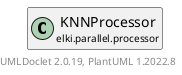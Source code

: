 @startuml
    remove .*\.(Instance|Par|Parameterizer|Factory)$
    set namespaceSeparator none
    hide empty fields
    hide empty methods

    class "<size:14>KNNProcessor.Instance\n<size:10>elki.parallel.processor" as elki.parallel.processor.KNNProcessor.Instance [[KNNProcessor.Instance.html]] {
        ~k: int
        ~knnq: KNNSearcher<DBIDRef>
        ~out: Instance<KNNList>
        #Instance(int, KNNSearcher<DBIDRef>, Instance<KNNList>)
        +map(DBIDRef): void
    }

    interface "<size:14>Processor.Instance\n<size:10>elki.parallel.processor" as elki.parallel.processor.Processor.Instance [[Processor.Instance.html]] {
        {abstract} +map(DBIDRef): void
    }
    class "<size:14>KNNProcessor\n<size:10>elki.parallel.processor" as elki.parallel.processor.KNNProcessor [[KNNProcessor.html]]

    elki.parallel.processor.Processor.Instance <|.. elki.parallel.processor.KNNProcessor.Instance
    elki.parallel.processor.KNNProcessor +-- elki.parallel.processor.KNNProcessor.Instance

    center footer UMLDoclet 2.0.19, PlantUML 1.2022.8
@enduml
